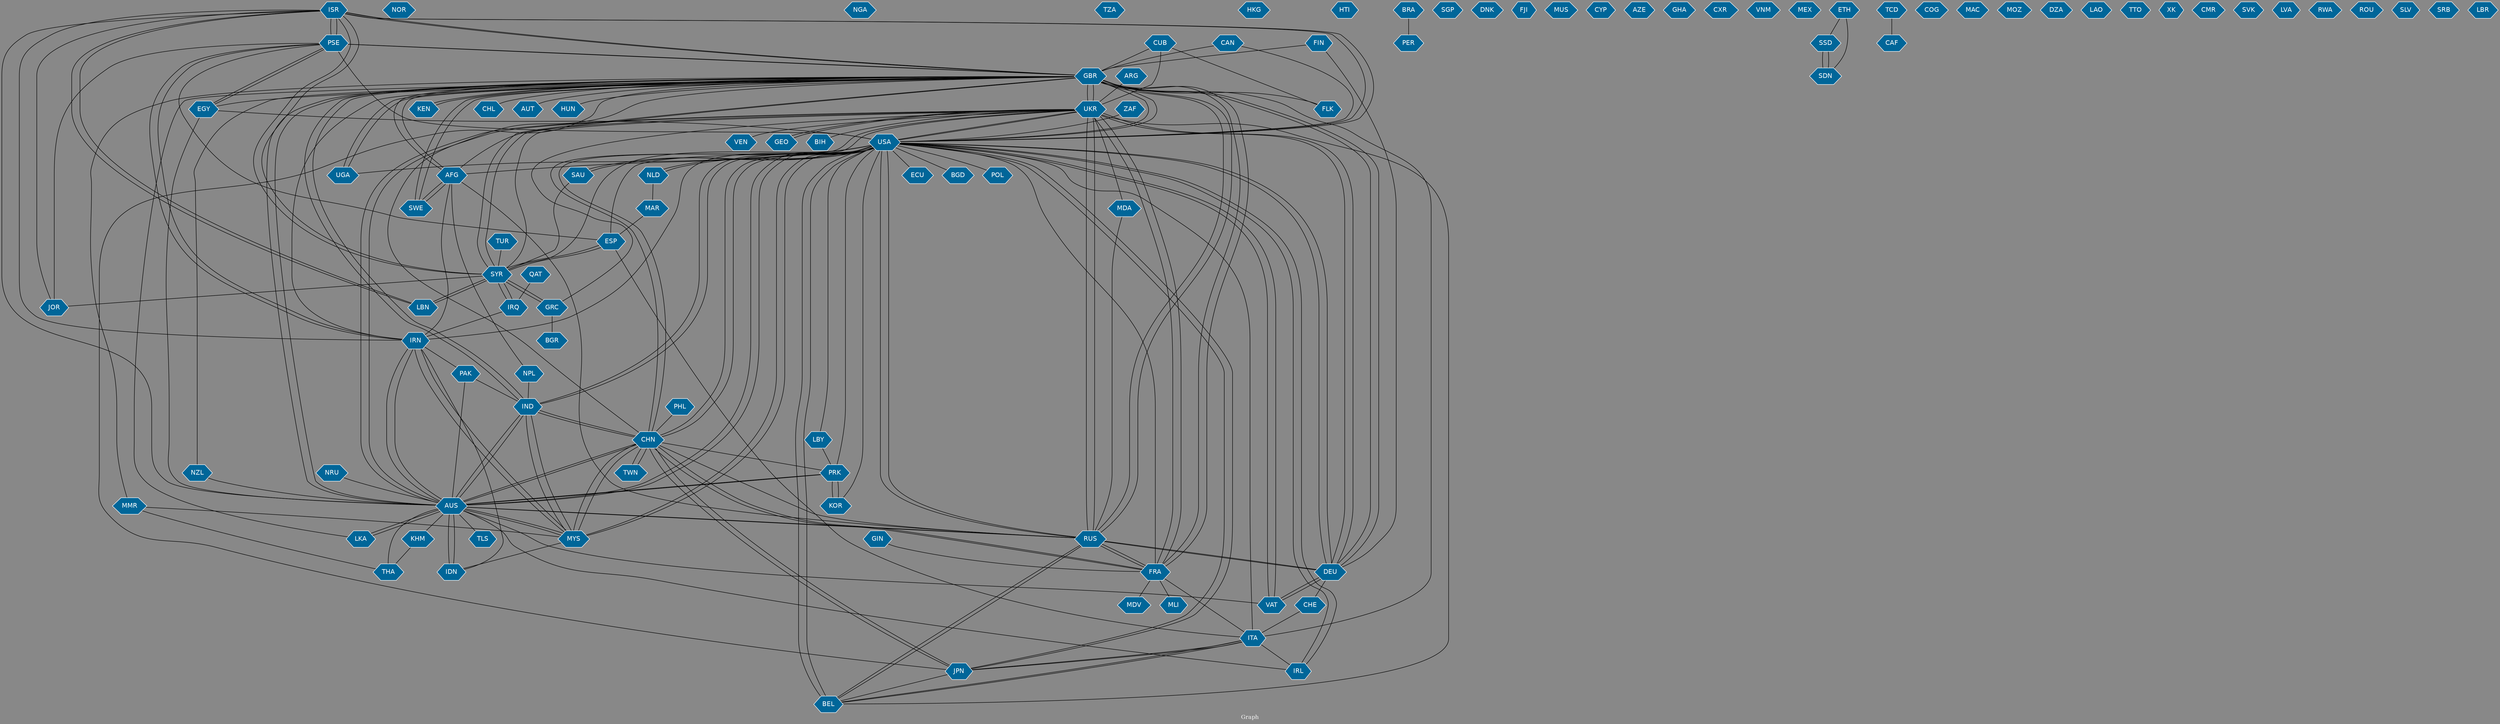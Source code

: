 // Countries together in item graph
graph {
	graph [bgcolor="#888888" fontcolor=white fontsize=12 label="Graph" outputorder=edgesfirst overlap=prism]
	node [color=white fillcolor="#006699" fontcolor=white fontname=Helvetica shape=hexagon style=filled]
	edge [arrowhead=open color=black fontcolor=white fontname=Courier fontsize=12]
		ISR [label=ISR]
		PSE [label=PSE]
		IRN [label=IRN]
		UKR [label=UKR]
		USA [label=USA]
		EGY [label=EGY]
		MYS [label=MYS]
		ITA [label=ITA]
		AFG [label=AFG]
		GBR [label=GBR]
		FRA [label=FRA]
		JPN [label=JPN]
		ESP [label=ESP]
		TUR [label=TUR]
		AUS [label=AUS]
		IDN [label=IDN]
		RUS [label=RUS]
		SYR [label=SYR]
		LBY [label=LBY]
		NOR [label=NOR]
		BEL [label=BEL]
		ZAF [label=ZAF]
		VAT [label=VAT]
		CHN [label=CHN]
		NZL [label=NZL]
		KEN [label=KEN]
		UGA [label=UGA]
		NGA [label=NGA]
		PAK [label=PAK]
		QAT [label=QAT]
		MDA [label=MDA]
		IRL [label=IRL]
		DEU [label=DEU]
		CHE [label=CHE]
		TZA [label=TZA]
		NPL [label=NPL]
		IND [label=IND]
		ECU [label=ECU]
		HKG [label=HKG]
		HTI [label=HTI]
		BRA [label=BRA]
		SGP [label=SGP]
		IRQ [label=IRQ]
		PRK [label=PRK]
		DNK [label=DNK]
		LBN [label=LBN]
		FJI [label=FJI]
		MDV [label=MDV]
		CAN [label=CAN]
		CUB [label=CUB]
		FLK [label=FLK]
		VEN [label=VEN]
		GRC [label=GRC]
		MUS [label=MUS]
		CYP [label=CYP]
		SWE [label=SWE]
		AZE [label=AZE]
		NLD [label=NLD]
		KOR [label=KOR]
		SAU [label=SAU]
		GHA [label=GHA]
		THA [label=THA]
		"CXR " [label="CXR "]
		VNM [label=VNM]
		MMR [label=MMR]
		MEX [label=MEX]
		PER [label=PER]
		ETH [label=ETH]
		BGD [label=BGD]
		BGR [label=BGR]
		LKA [label=LKA]
		TCD [label=TCD]
		CAF [label=CAF]
		MLI [label=MLI]
		COG [label=COG]
		MAC [label=MAC]
		TWN [label=TWN]
		GEO [label=GEO]
		GIN [label=GIN]
		JOR [label=JOR]
		KHM [label=KHM]
		POL [label=POL]
		PHL [label=PHL]
		BIH [label=BIH]
		MOZ [label=MOZ]
		CHL [label=CHL]
		DZA [label=DZA]
		LAO [label=LAO]
		SDN [label=SDN]
		SSD [label=SSD]
		TTO [label=TTO]
		XK [label=XK]
		CMR [label=CMR]
		MAR [label=MAR]
		FIN [label=FIN]
		ARG [label=ARG]
		SVK [label=SVK]
		LVA [label=LVA]
		TLS [label=TLS]
		AUT [label=AUT]
		RWA [label=RWA]
		ROU [label=ROU]
		NRU [label=NRU]
		HUN [label=HUN]
		SLV [label=SLV]
		SRB [label=SRB]
		LBR [label=LBR]
			UKR -- FRA [weight=2]
			ESP -- PSE [weight=1]
			TUR -- SYR [weight=1]
			DEU -- RUS [weight=2]
			USA -- VAT [weight=6]
			SYR -- GRC [weight=1]
			FIN -- GBR [weight=1]
			CAN -- USA [weight=1]
			AUS -- THA [weight=2]
			AFG -- SWE [weight=2]
			VAT -- USA [weight=3]
			CAN -- GBR [weight=1]
			SDN -- ETH [weight=1]
			SYR -- IRQ [weight=1]
			MYS -- USA [weight=1]
			GBR -- KEN [weight=1]
			DEU -- CHE [weight=1]
			NLD -- MAR [weight=1]
			CHE -- ITA [weight=1]
			AFG -- GBR [weight=5]
			MAR -- ESP [weight=1]
			DEU -- GBR [weight=3]
			IND -- MYS [weight=3]
			IND -- GBR [weight=1]
			USA -- MYS [weight=1]
			SYR -- ISR [weight=2]
			EGY -- AUS [weight=1]
			ISR -- IRN [weight=3]
			SYR -- LBN [weight=1]
			RUS -- DEU [weight=5]
			ITA -- BEL [weight=1]
			MYS -- CHN [weight=8]
			CHN -- PRK [weight=1]
			ISR -- AUS [weight=1]
			GBR -- PSE [weight=1]
			AUS -- IRL [weight=1]
			SDN -- SSD [weight=2]
			JPN -- CHN [weight=1]
			JPN -- ITA [weight=1]
			MYS -- IND [weight=5]
			PAK -- IND [weight=1]
			FRA -- MLI [weight=1]
			IRN -- IDN [weight=1]
			PRK -- USA [weight=2]
			UKR -- BIH [weight=1]
			PSE -- GBR [weight=3]
			SAU -- SYR [weight=1]
			IRN -- AUS [weight=1]
			FRA -- GBR [weight=1]
			LKA -- AUS [weight=1]
			USA -- UKR [weight=41]
			ISR -- LBN [weight=1]
			AUS -- KHM [weight=1]
			QAT -- IRQ [weight=1]
			JPN -- GBR [weight=2]
			TWN -- CHN [weight=1]
			KOR -- PRK [weight=5]
			USA -- BEL [weight=3]
			USA -- AFG [weight=1]
			AUS -- PAK [weight=1]
			JPN -- USA [weight=1]
			IRQ -- IRN [weight=1]
			KOR -- USA [weight=2]
			CHN -- USA [weight=14]
			AUS -- USA [weight=2]
			LBN -- ISR [weight=1]
			EGY -- PSE [weight=1]
			CHN -- GBR [weight=1]
			AFG -- RUS [weight=1]
			AUS -- RUS [weight=2]
			GBR -- HUN [weight=1]
			GRC -- BGR [weight=1]
			CHN -- AUS [weight=3]
			CHN -- IND [weight=2]
			CHN -- TWN [weight=2]
			GBR -- ISR [weight=2]
			GBR -- FLK [weight=1]
			USA -- SYR [weight=2]
			MMR -- THA [weight=1]
			GBR -- DEU [weight=1]
			AFG -- IRN [weight=1]
			USA -- DEU [weight=2]
			PSE -- EGY [weight=2]
			GBR -- IND [weight=1]
			CHN -- JPN [weight=1]
			USA -- IRN [weight=3]
			RUS -- BEL [weight=1]
			MMR -- MYS [weight=1]
			LBN -- SYR [weight=1]
			UKR -- USA [weight=34]
			USA -- RUS [weight=35]
			GBR -- SWE [weight=1]
			IRQ -- SYR [weight=2]
			ESP -- SYR [weight=2]
			DEU -- VAT [weight=4]
			CHN -- FRA [weight=1]
			ISR -- USA [weight=3]
			GRC -- UKR [weight=1]
			UKR -- MDA [weight=1]
			GBR -- RUS [weight=12]
			IRN -- PSE [weight=1]
			IRN -- MYS [weight=1]
			USA -- NLD [weight=1]
			AUS -- IDN [weight=3]
			GBR -- AUS [weight=1]
			AFG -- UKR [weight=1]
			GBR -- SYR [weight=3]
			AUS -- GBR [weight=3]
			KEN -- GBR [weight=1]
			FRA -- MDV [weight=2]
			ISR -- PSE [weight=11]
			LKA -- GBR [weight=1]
			PSE -- ISR [weight=3]
			AUS -- UKR [weight=2]
			MYS -- AUS [weight=1]
			PHL -- CHN [weight=2]
			AUS -- IRN [weight=1]
			UGA -- GBR [weight=1]
			SWE -- AFG [weight=1]
			GRC -- SYR [weight=1]
			MYS -- IRN [weight=3]
			CUB -- FLK [weight=1]
			GBR -- MMR [weight=1]
			DEU -- UKR [weight=3]
			LBY -- PRK [weight=2]
			SWE -- GBR [weight=2]
			UKR -- VEN [weight=1]
			ITA -- IRL [weight=1]
			GBR -- FRA [weight=1]
			BEL -- USA [weight=2]
			GBR -- AFG [weight=2]
			SYR -- JOR [weight=2]
			BEL -- ITA [weight=1]
			MYS -- IDN [weight=1]
			NLD -- USA [weight=1]
			SYR -- UKR [weight=1]
			UKR -- GBR [weight=11]
			NRU -- AUS [weight=1]
			GBR -- NZL [weight=1]
			ETH -- SSD [weight=1]
			USA -- BGD [weight=1]
			PRK -- AUS [weight=1]
			USA -- JPN [weight=3]
			ESP -- ITA [weight=1]
			ISR -- GBR [weight=3]
			AUS -- LKA [weight=1]
			PSE -- IRN [weight=2]
			CHN -- UKR [weight=1]
			PRK -- KOR [weight=2]
			RUS -- UKR [weight=135]
			ITA -- USA [weight=1]
			USA -- FRA [weight=1]
			FRA -- RUS [weight=4]
			GEO -- UKR [weight=1]
			USA -- ESP [weight=1]
			ARG -- UKR [weight=1]
			USA -- PSE [weight=2]
			CUB -- UKR [weight=1]
			IRN -- GBR [weight=1]
			GBR -- CHL [weight=1]
			RUS -- AUS [weight=2]
			GBR -- EGY [weight=1]
			UKR -- AUS [weight=2]
			GBR -- UGA [weight=1]
			GBR -- USA [weight=5]
			BEL -- UKR [weight=1]
			JOR -- PSE [weight=1]
			USA -- ECU [weight=1]
			ITA -- JPN [weight=1]
			AUS -- TLS [weight=2]
			NPL -- IND [weight=2]
			USA -- AUS [weight=3]
			VAT -- AUS [weight=1]
			UKR -- DEU [weight=4]
			EGY -- USA [weight=1]
			UKR -- RUS [weight=124]
			JPN -- BEL [weight=2]
			AUS -- PRK [weight=4]
			USA -- ISR [weight=3]
			KHM -- THA [weight=1]
			ISR -- SYR [weight=1]
			RUS -- FRA [weight=2]
			ZAF -- USA [weight=1]
			USA -- LBY [weight=1]
			USA -- POL [weight=1]
			AUS -- CHN [weight=1]
			NZL -- AUS [weight=2]
			SYR -- ESP [weight=3]
			UKR -- CHN [weight=1]
			AUS -- IND [weight=2]
			UKR -- GEO [weight=1]
			USA -- SAU [weight=2]
			USA -- IRL [weight=1]
			IRL -- USA [weight=1]
			MDA -- RUS [weight=1]
			GBR -- UKR [weight=17]
			IND -- AUS [weight=1]
			JOR -- ISR [weight=1]
			USA -- IND [weight=1]
			TCD -- CAF [weight=1]
			RUS -- USA [weight=35]
			DEU -- USA [weight=1]
			FIN -- DEU [weight=1]
			BEL -- RUS [weight=4]
			AFG -- NPL [weight=1]
			RUS -- GBR [weight=11]
			FRA -- ITA [weight=1]
			GBR -- ITA [weight=2]
			FRA -- CHN [weight=1]
			CHN -- RUS [weight=1]
			VAT -- DEU [weight=1]
			USA -- CHN [weight=4]
			CUB -- GBR [weight=1]
			CHN -- MYS [weight=4]
			GBR -- AUT [weight=1]
			IND -- CHN [weight=3]
			IRN -- PAK [weight=1]
			BRA -- PER [weight=1]
			USA -- UGA [weight=1]
			SYR -- GBR [weight=2]
			IDN -- AUS [weight=2]
			SSD -- SDN [weight=1]
			USA -- GBR [weight=3]
			FRA -- UKR [weight=5]
			IND -- USA [weight=4]
			GIN -- FRA [weight=1]
			AUS -- MYS [weight=4]
			SAU -- USA [weight=1]
}